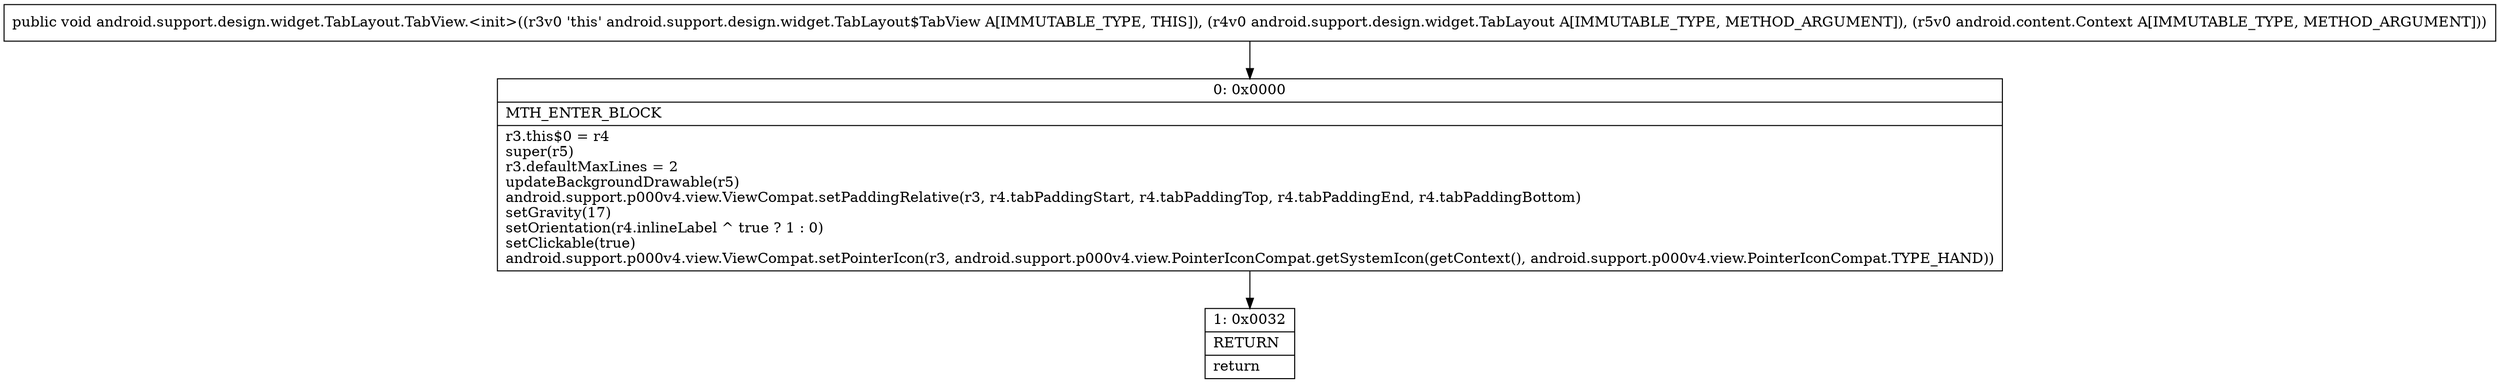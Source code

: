 digraph "CFG forandroid.support.design.widget.TabLayout.TabView.\<init\>(Landroid\/support\/design\/widget\/TabLayout;Landroid\/content\/Context;)V" {
Node_0 [shape=record,label="{0\:\ 0x0000|MTH_ENTER_BLOCK\l|r3.this$0 = r4\lsuper(r5)\lr3.defaultMaxLines = 2\lupdateBackgroundDrawable(r5)\landroid.support.p000v4.view.ViewCompat.setPaddingRelative(r3, r4.tabPaddingStart, r4.tabPaddingTop, r4.tabPaddingEnd, r4.tabPaddingBottom)\lsetGravity(17)\lsetOrientation(r4.inlineLabel ^ true ? 1 : 0)\lsetClickable(true)\landroid.support.p000v4.view.ViewCompat.setPointerIcon(r3, android.support.p000v4.view.PointerIconCompat.getSystemIcon(getContext(), android.support.p000v4.view.PointerIconCompat.TYPE_HAND))\l}"];
Node_1 [shape=record,label="{1\:\ 0x0032|RETURN\l|return\l}"];
MethodNode[shape=record,label="{public void android.support.design.widget.TabLayout.TabView.\<init\>((r3v0 'this' android.support.design.widget.TabLayout$TabView A[IMMUTABLE_TYPE, THIS]), (r4v0 android.support.design.widget.TabLayout A[IMMUTABLE_TYPE, METHOD_ARGUMENT]), (r5v0 android.content.Context A[IMMUTABLE_TYPE, METHOD_ARGUMENT])) }"];
MethodNode -> Node_0;
Node_0 -> Node_1;
}

